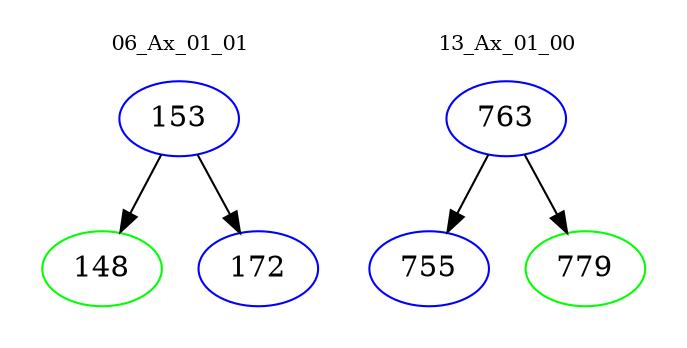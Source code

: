 digraph{
subgraph cluster_0 {
color = white
label = "06_Ax_01_01";
fontsize=10;
T0_153 [label="153", color="blue"]
T0_153 -> T0_148 [color="black"]
T0_148 [label="148", color="green"]
T0_153 -> T0_172 [color="black"]
T0_172 [label="172", color="blue"]
}
subgraph cluster_1 {
color = white
label = "13_Ax_01_00";
fontsize=10;
T1_763 [label="763", color="blue"]
T1_763 -> T1_755 [color="black"]
T1_755 [label="755", color="blue"]
T1_763 -> T1_779 [color="black"]
T1_779 [label="779", color="green"]
}
}
